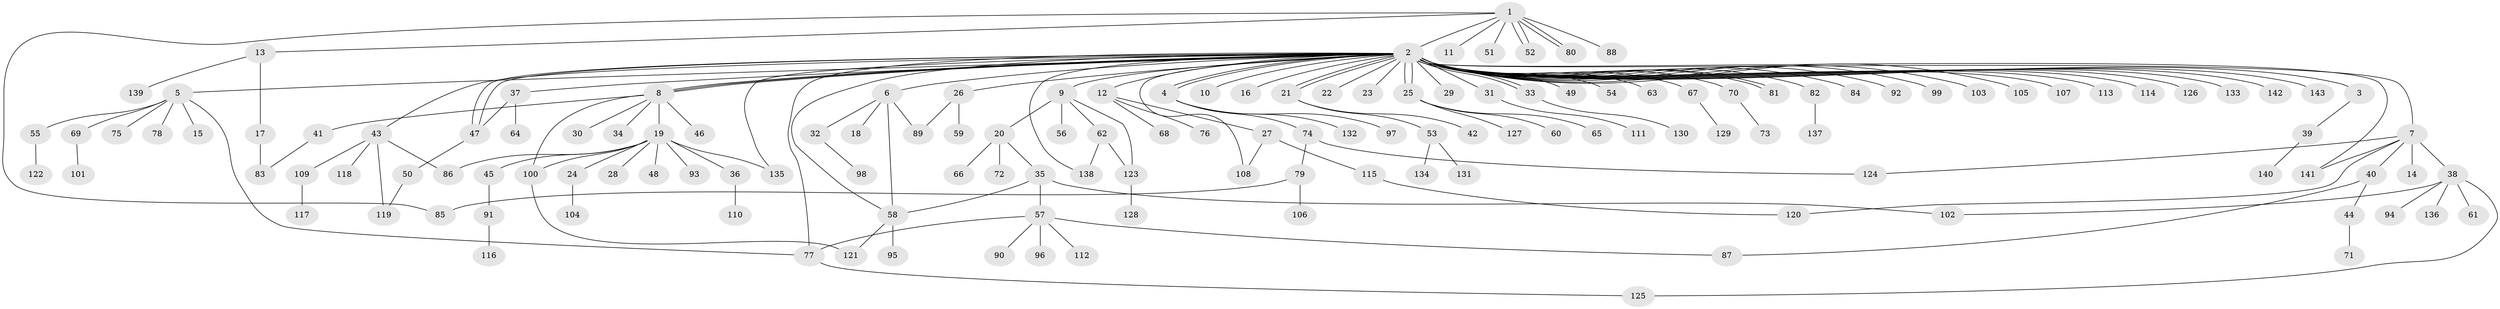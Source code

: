 // Generated by graph-tools (version 1.1) at 2025/35/03/09/25 02:35:51]
// undirected, 143 vertices, 174 edges
graph export_dot {
graph [start="1"]
  node [color=gray90,style=filled];
  1;
  2;
  3;
  4;
  5;
  6;
  7;
  8;
  9;
  10;
  11;
  12;
  13;
  14;
  15;
  16;
  17;
  18;
  19;
  20;
  21;
  22;
  23;
  24;
  25;
  26;
  27;
  28;
  29;
  30;
  31;
  32;
  33;
  34;
  35;
  36;
  37;
  38;
  39;
  40;
  41;
  42;
  43;
  44;
  45;
  46;
  47;
  48;
  49;
  50;
  51;
  52;
  53;
  54;
  55;
  56;
  57;
  58;
  59;
  60;
  61;
  62;
  63;
  64;
  65;
  66;
  67;
  68;
  69;
  70;
  71;
  72;
  73;
  74;
  75;
  76;
  77;
  78;
  79;
  80;
  81;
  82;
  83;
  84;
  85;
  86;
  87;
  88;
  89;
  90;
  91;
  92;
  93;
  94;
  95;
  96;
  97;
  98;
  99;
  100;
  101;
  102;
  103;
  104;
  105;
  106;
  107;
  108;
  109;
  110;
  111;
  112;
  113;
  114;
  115;
  116;
  117;
  118;
  119;
  120;
  121;
  122;
  123;
  124;
  125;
  126;
  127;
  128;
  129;
  130;
  131;
  132;
  133;
  134;
  135;
  136;
  137;
  138;
  139;
  140;
  141;
  142;
  143;
  1 -- 2;
  1 -- 11;
  1 -- 13;
  1 -- 51;
  1 -- 52;
  1 -- 52;
  1 -- 80;
  1 -- 80;
  1 -- 85;
  1 -- 88;
  2 -- 3;
  2 -- 4;
  2 -- 4;
  2 -- 5;
  2 -- 6;
  2 -- 7;
  2 -- 8;
  2 -- 8;
  2 -- 8;
  2 -- 9;
  2 -- 10;
  2 -- 12;
  2 -- 16;
  2 -- 21;
  2 -- 21;
  2 -- 22;
  2 -- 23;
  2 -- 25;
  2 -- 25;
  2 -- 26;
  2 -- 29;
  2 -- 31;
  2 -- 33;
  2 -- 33;
  2 -- 37;
  2 -- 43;
  2 -- 47;
  2 -- 47;
  2 -- 49;
  2 -- 54;
  2 -- 58;
  2 -- 63;
  2 -- 67;
  2 -- 70;
  2 -- 77;
  2 -- 81;
  2 -- 81;
  2 -- 82;
  2 -- 84;
  2 -- 92;
  2 -- 99;
  2 -- 103;
  2 -- 105;
  2 -- 107;
  2 -- 108;
  2 -- 113;
  2 -- 114;
  2 -- 126;
  2 -- 133;
  2 -- 135;
  2 -- 138;
  2 -- 141;
  2 -- 142;
  2 -- 143;
  3 -- 39;
  4 -- 74;
  4 -- 97;
  4 -- 132;
  5 -- 15;
  5 -- 55;
  5 -- 69;
  5 -- 75;
  5 -- 77;
  5 -- 78;
  6 -- 18;
  6 -- 32;
  6 -- 58;
  6 -- 89;
  7 -- 14;
  7 -- 38;
  7 -- 40;
  7 -- 120;
  7 -- 124;
  7 -- 141;
  8 -- 19;
  8 -- 30;
  8 -- 34;
  8 -- 41;
  8 -- 46;
  8 -- 100;
  9 -- 20;
  9 -- 56;
  9 -- 62;
  9 -- 123;
  12 -- 27;
  12 -- 68;
  12 -- 76;
  13 -- 17;
  13 -- 139;
  17 -- 83;
  19 -- 24;
  19 -- 28;
  19 -- 36;
  19 -- 45;
  19 -- 48;
  19 -- 86;
  19 -- 93;
  19 -- 100;
  19 -- 135;
  20 -- 35;
  20 -- 66;
  20 -- 72;
  21 -- 42;
  21 -- 53;
  24 -- 104;
  25 -- 60;
  25 -- 65;
  25 -- 127;
  26 -- 59;
  26 -- 89;
  27 -- 108;
  27 -- 115;
  31 -- 111;
  32 -- 98;
  33 -- 130;
  35 -- 57;
  35 -- 58;
  35 -- 102;
  36 -- 110;
  37 -- 47;
  37 -- 64;
  38 -- 61;
  38 -- 94;
  38 -- 102;
  38 -- 125;
  38 -- 136;
  39 -- 140;
  40 -- 44;
  40 -- 87;
  41 -- 83;
  43 -- 86;
  43 -- 109;
  43 -- 118;
  43 -- 119;
  44 -- 71;
  45 -- 91;
  47 -- 50;
  50 -- 119;
  53 -- 131;
  53 -- 134;
  55 -- 122;
  57 -- 77;
  57 -- 87;
  57 -- 90;
  57 -- 96;
  57 -- 112;
  58 -- 95;
  58 -- 121;
  62 -- 123;
  62 -- 138;
  67 -- 129;
  69 -- 101;
  70 -- 73;
  74 -- 79;
  74 -- 124;
  77 -- 125;
  79 -- 85;
  79 -- 106;
  82 -- 137;
  91 -- 116;
  100 -- 121;
  109 -- 117;
  115 -- 120;
  123 -- 128;
}
